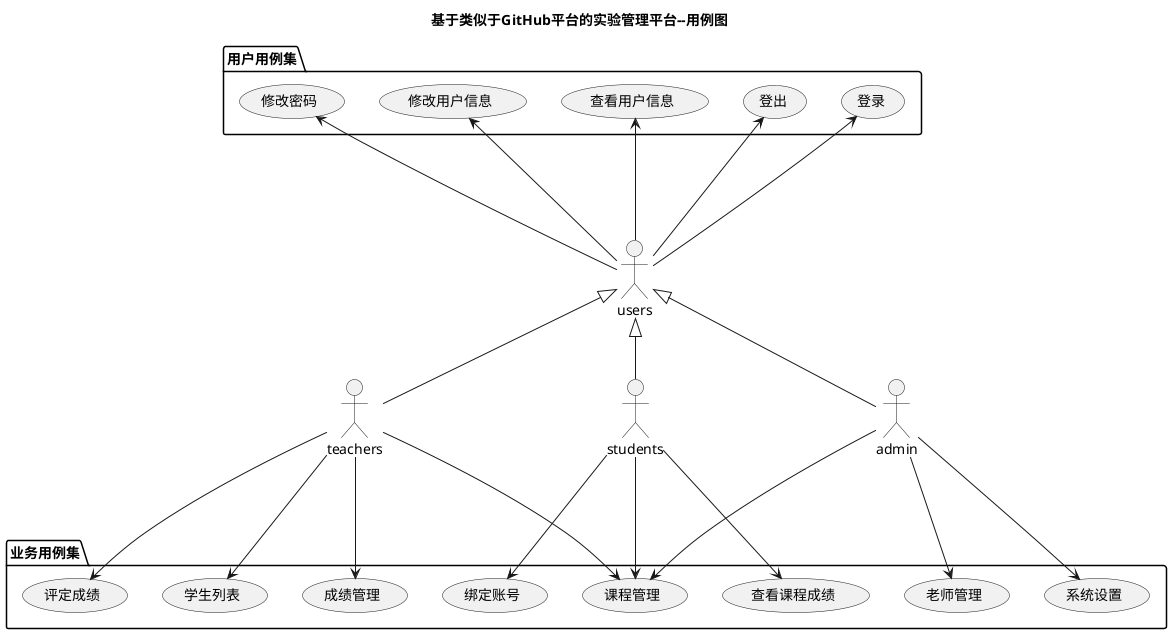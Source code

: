 @startuml
title 基于类似于GitHub平台的实验管理平台--用例图
actor teachers
actor students
actor users
actor admin

users <|-- teachers
users <|-- students
users <|-- admin

package 用户用例集 {
users --up-> (登录)
users --up-> (登出)
users --up-> (查看用户信息)
users --up-> (修改用户信息)
users --up-> (修改密码)
}
package 业务用例集 {
teachers ---> (成绩管理)
teachers ---> (评定成绩)
teachers ---> (学生列表)
teachers ---> (课程管理)

students ---> (查看课程成绩)
students ---> (课程管理)
students ---> (绑定账号)
admin ---> (课程管理)
admin ---> (老师管理)
admin ---> (系统设置)
}


@enduml